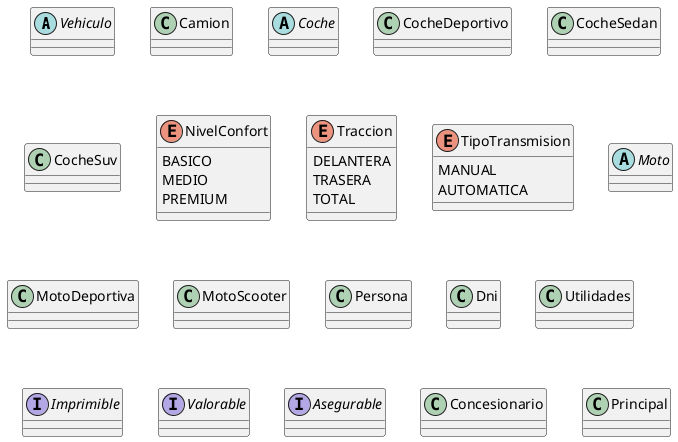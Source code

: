 @startuml
abstract class Vehiculo {
}
class Camion {
}
abstract class Coche {
}
class CocheDeportivo {
}
class CocheSedan {
}
class CocheSuv {
}
enum NivelConfort{
 BASICO
 MEDIO
 PREMIUM
}
enum Traccion {
 DELANTERA
 TRASERA
 TOTAL
}
enum TipoTransmision{
 MANUAL
 AUTOMATICA
}
abstract class Moto {
}
class MotoDeportiva {
}
class MotoScooter {
}
class Persona {
}

class Dni {
}

class Utilidades {
}

interface Imprimible {
}

interface Valorable {
}

interface Asegurable {
}

class Concesionario {
}

class Principal {
}

@enduml